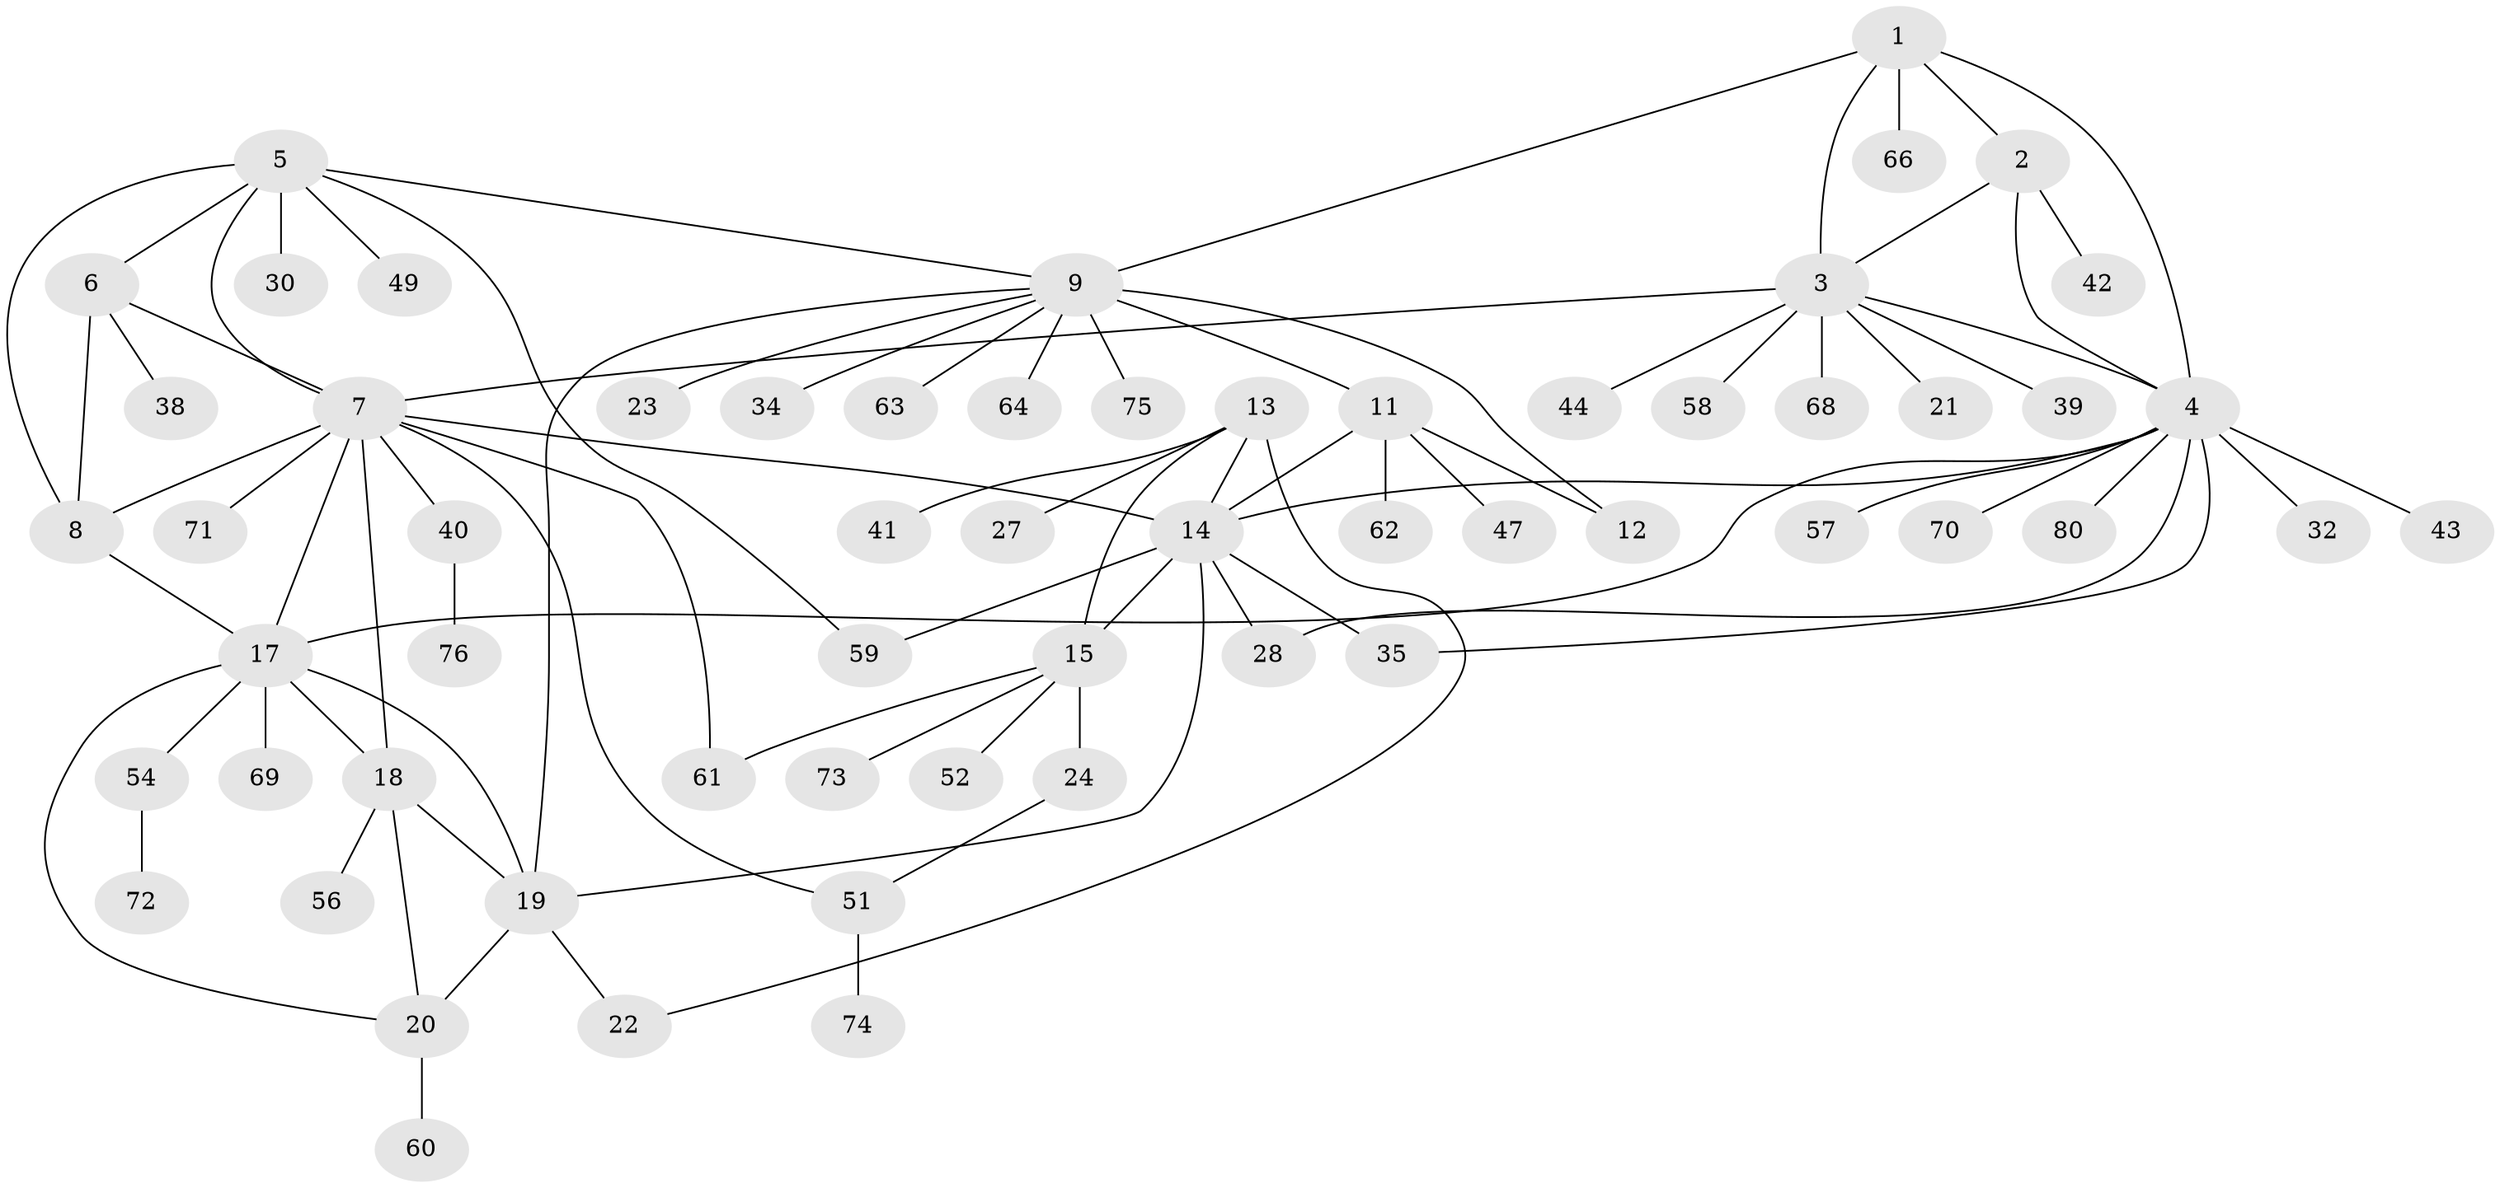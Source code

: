 // Generated by graph-tools (version 1.1) at 2025/24/03/03/25 07:24:17]
// undirected, 60 vertices, 84 edges
graph export_dot {
graph [start="1"]
  node [color=gray90,style=filled];
  1 [super="+29"];
  2;
  3 [super="+67"];
  4 [super="+31"];
  5 [super="+37"];
  6 [super="+77"];
  7;
  8 [super="+55"];
  9 [super="+10"];
  11 [super="+45"];
  12 [super="+25"];
  13 [super="+26"];
  14 [super="+33"];
  15 [super="+16"];
  17 [super="+53"];
  18 [super="+50"];
  19 [super="+36"];
  20;
  21;
  22;
  23;
  24;
  27;
  28;
  30;
  32;
  34;
  35;
  38;
  39 [super="+48"];
  40 [super="+46"];
  41;
  42;
  43;
  44;
  47;
  49;
  51 [super="+65"];
  52;
  54;
  56;
  57;
  58;
  59 [super="+79"];
  60;
  61;
  62 [super="+78"];
  63;
  64;
  66;
  68;
  69;
  70;
  71;
  72;
  73;
  74;
  75;
  76;
  80;
  1 -- 2;
  1 -- 3;
  1 -- 4;
  1 -- 9;
  1 -- 66;
  2 -- 3;
  2 -- 4;
  2 -- 42;
  3 -- 4;
  3 -- 7;
  3 -- 21;
  3 -- 39;
  3 -- 44;
  3 -- 58;
  3 -- 68;
  4 -- 14;
  4 -- 17;
  4 -- 28;
  4 -- 32;
  4 -- 35;
  4 -- 43;
  4 -- 57;
  4 -- 70;
  4 -- 80;
  5 -- 6;
  5 -- 7;
  5 -- 8;
  5 -- 9;
  5 -- 30;
  5 -- 59;
  5 -- 49;
  6 -- 7;
  6 -- 8;
  6 -- 38;
  7 -- 8;
  7 -- 14;
  7 -- 17;
  7 -- 40;
  7 -- 61;
  7 -- 71;
  7 -- 51;
  7 -- 18;
  8 -- 17;
  9 -- 11 [weight=2];
  9 -- 12 [weight=2];
  9 -- 19;
  9 -- 64;
  9 -- 34;
  9 -- 75;
  9 -- 23;
  9 -- 63;
  11 -- 12;
  11 -- 14;
  11 -- 47;
  11 -- 62;
  13 -- 14;
  13 -- 15 [weight=2];
  13 -- 22;
  13 -- 27;
  13 -- 41;
  14 -- 15 [weight=2];
  14 -- 19;
  14 -- 28;
  14 -- 35;
  14 -- 59;
  15 -- 52;
  15 -- 73;
  15 -- 61;
  15 -- 24;
  17 -- 18;
  17 -- 19;
  17 -- 20;
  17 -- 54;
  17 -- 69;
  18 -- 19;
  18 -- 20;
  18 -- 56;
  19 -- 20;
  19 -- 22;
  20 -- 60;
  24 -- 51;
  40 -- 76;
  51 -- 74;
  54 -- 72;
}
